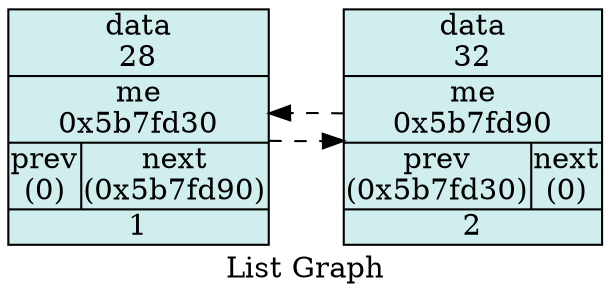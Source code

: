 digraph List {

	node [shape = "circle", style = "filled", fillcolor = "salmon1", fontcolor = "#000000", margin = "0.01"];
	edge [style = "dashed"];
	rankdir = "LR"

	label = "List Graph";

	"V0x5b7fd30"[shape = "record", fillcolor="lightcyan2", label = "    data\n28 |    me\n0x5b7fd30 | {prev\n(0) |  next\n(0x5b7fd90)} | <f0> 1"];
	"V0x5b7fd90"[shape = "record", fillcolor="lightcyan2", label = "    data\n32 |    me\n0x5b7fd90 | {prev\n(0x5b7fd30) |  next\n(0)} | <f0> 2"];

	"V0x5b7fd30"->"V0x5b7fd90";
	"V0x5b7fd90"->"V0x5b7fd30";
}
